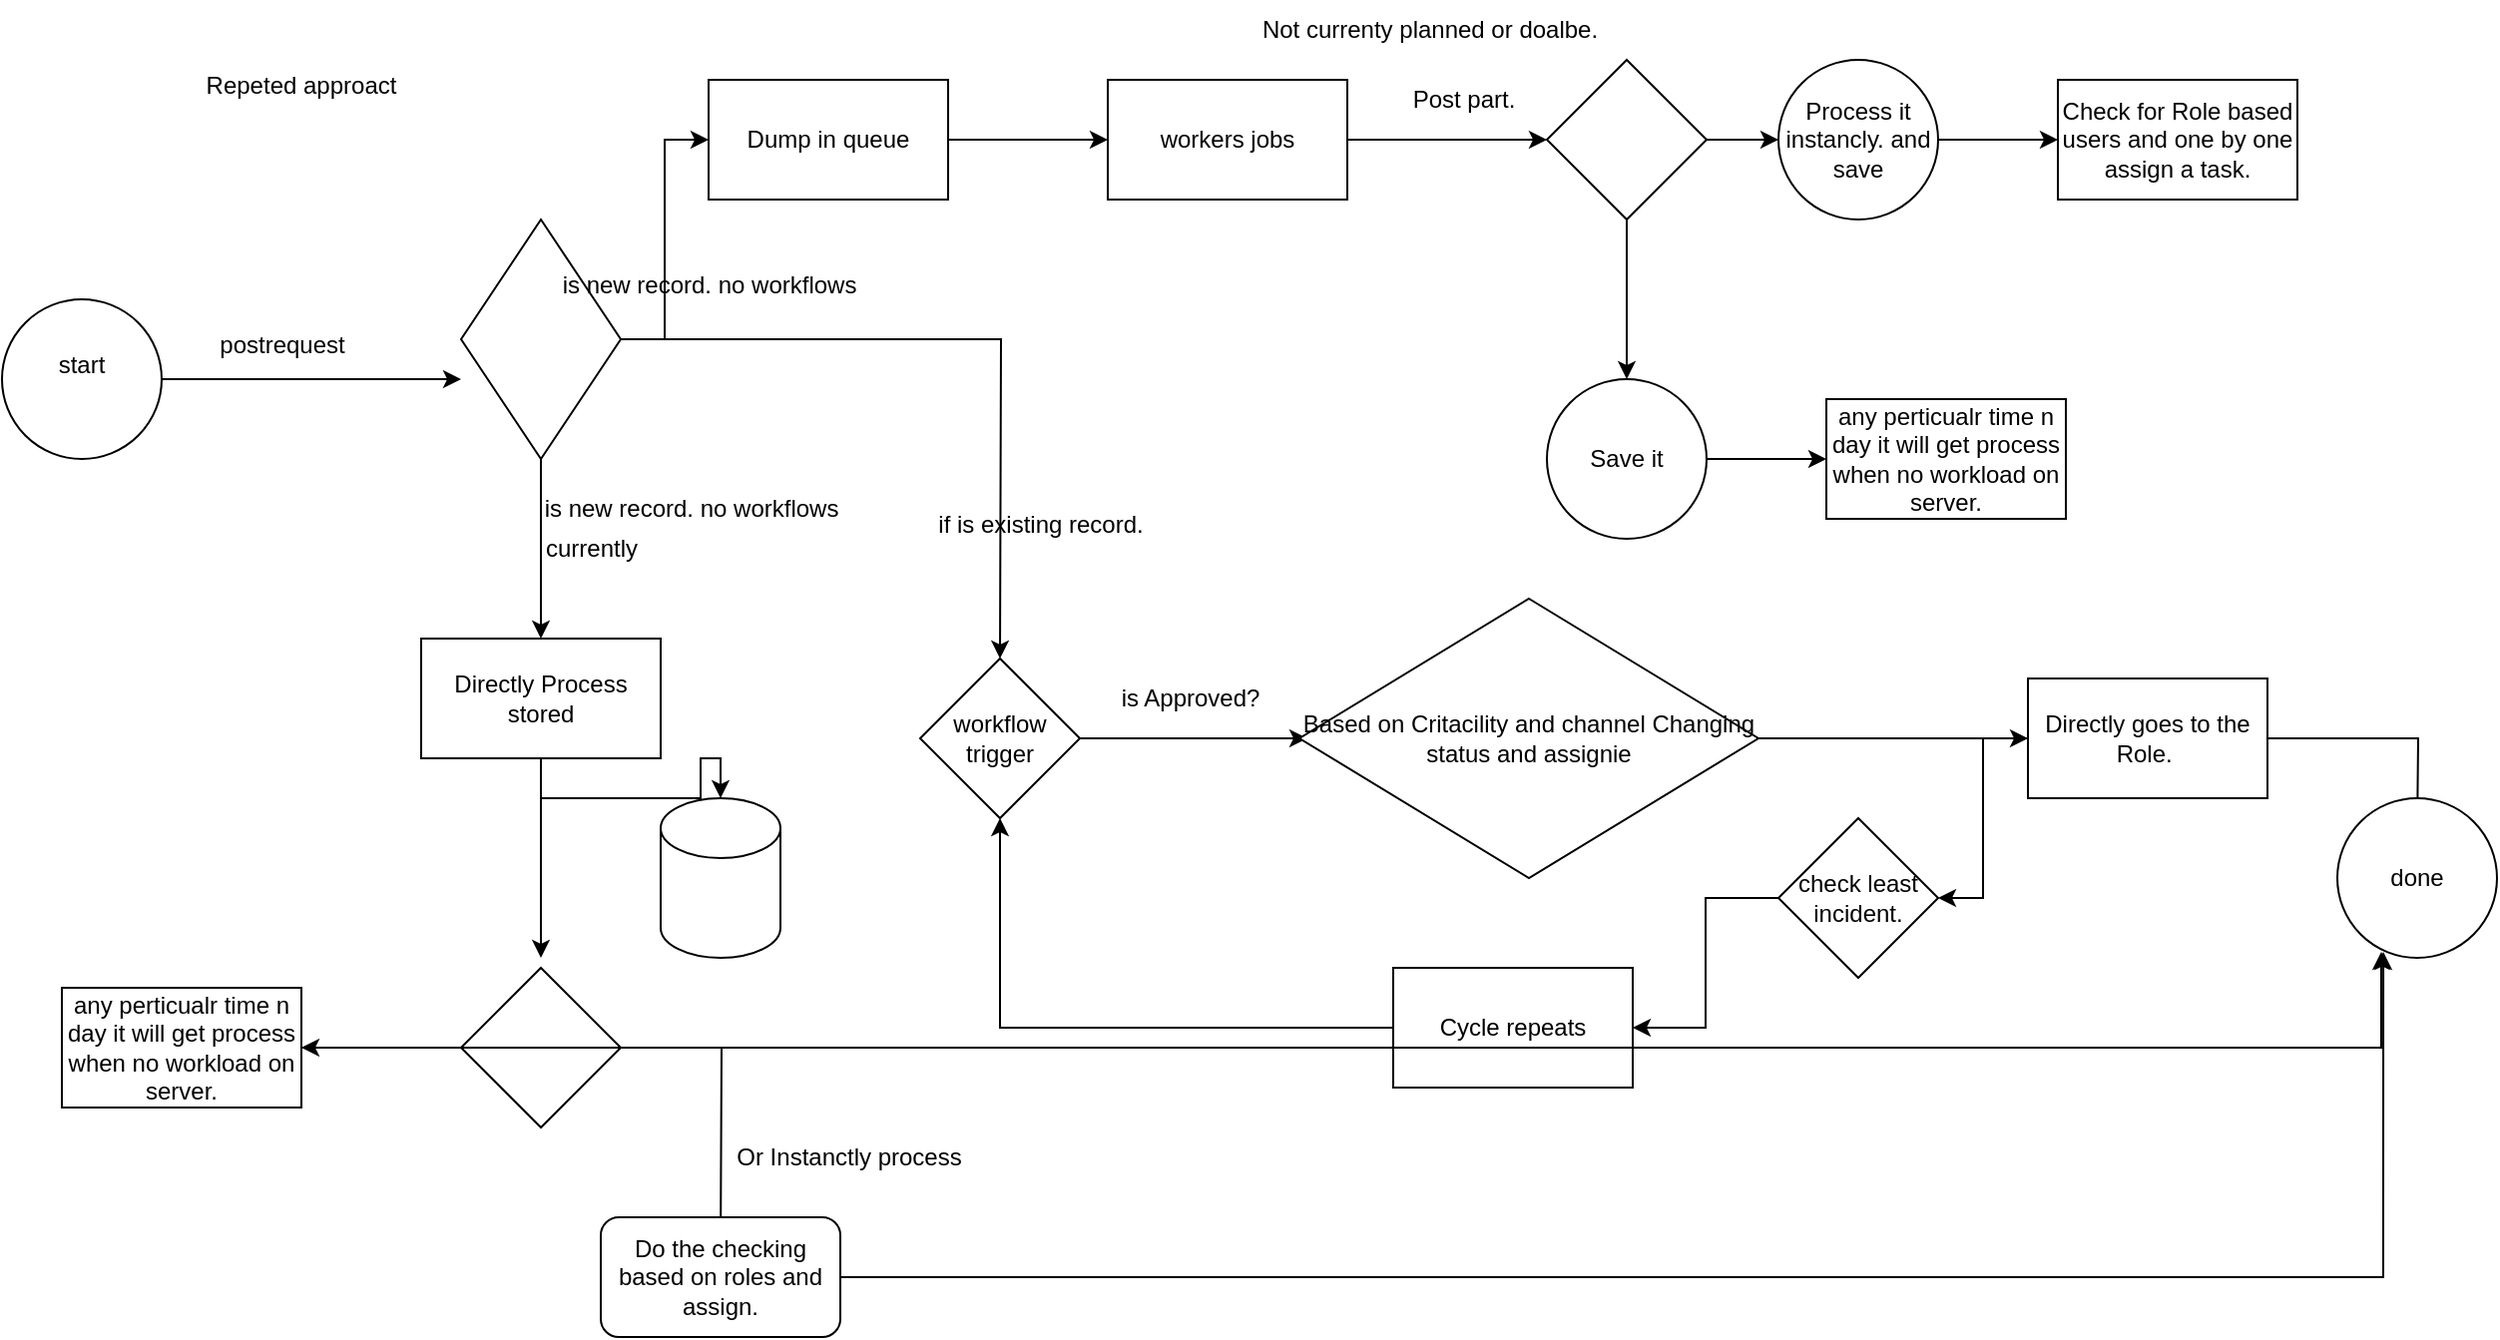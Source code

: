 <mxfile version="26.0.10">
  <diagram name="Page-1" id="vFfuCUW5P5EvszvV_i86">
    <mxGraphModel dx="1368" dy="754" grid="1" gridSize="10" guides="1" tooltips="1" connect="1" arrows="1" fold="1" page="1" pageScale="1" pageWidth="827" pageHeight="1169" math="0" shadow="0">
      <root>
        <mxCell id="0" />
        <mxCell id="1" parent="0" />
        <mxCell id="CiXJNb4X8lWH1m9buK-G-1" value="Repeted approact&lt;div&gt;&lt;br&gt;&lt;/div&gt;" style="text;html=1;align=center;verticalAlign=middle;whiteSpace=wrap;rounded=0;" vertex="1" parent="1">
          <mxGeometry x="70" y="80" width="280" height="20" as="geometry" />
        </mxCell>
        <mxCell id="CiXJNb4X8lWH1m9buK-G-3" style="edgeStyle=orthogonalEdgeStyle;rounded=0;orthogonalLoop=1;jettySize=auto;html=1;" edge="1" parent="1" source="CiXJNb4X8lWH1m9buK-G-2">
          <mxGeometry relative="1" as="geometry">
            <mxPoint x="290" y="230" as="targetPoint" />
          </mxGeometry>
        </mxCell>
        <mxCell id="CiXJNb4X8lWH1m9buK-G-2" value="start&lt;div&gt;&lt;br&gt;&lt;/div&gt;" style="ellipse;whiteSpace=wrap;html=1;aspect=fixed;" vertex="1" parent="1">
          <mxGeometry x="60" y="190" width="80" height="80" as="geometry" />
        </mxCell>
        <mxCell id="CiXJNb4X8lWH1m9buK-G-4" value="postrequest" style="text;html=1;align=center;verticalAlign=middle;resizable=0;points=[];autosize=1;strokeColor=none;fillColor=none;" vertex="1" parent="1">
          <mxGeometry x="155" y="198" width="90" height="30" as="geometry" />
        </mxCell>
        <mxCell id="CiXJNb4X8lWH1m9buK-G-10" value="" style="edgeStyle=orthogonalEdgeStyle;rounded=0;orthogonalLoop=1;jettySize=auto;html=1;" edge="1" parent="1" source="CiXJNb4X8lWH1m9buK-G-5" target="CiXJNb4X8lWH1m9buK-G-9">
          <mxGeometry relative="1" as="geometry" />
        </mxCell>
        <mxCell id="CiXJNb4X8lWH1m9buK-G-32" style="edgeStyle=orthogonalEdgeStyle;rounded=0;orthogonalLoop=1;jettySize=auto;html=1;entryX=0;entryY=0.5;entryDx=0;entryDy=0;" edge="1" parent="1" source="CiXJNb4X8lWH1m9buK-G-5" target="CiXJNb4X8lWH1m9buK-G-7">
          <mxGeometry relative="1" as="geometry" />
        </mxCell>
        <mxCell id="CiXJNb4X8lWH1m9buK-G-33" style="edgeStyle=orthogonalEdgeStyle;rounded=0;orthogonalLoop=1;jettySize=auto;html=1;" edge="1" parent="1" source="CiXJNb4X8lWH1m9buK-G-5">
          <mxGeometry relative="1" as="geometry">
            <mxPoint x="560" y="370" as="targetPoint" />
          </mxGeometry>
        </mxCell>
        <mxCell id="CiXJNb4X8lWH1m9buK-G-5" value="" style="rhombus;whiteSpace=wrap;html=1;" vertex="1" parent="1">
          <mxGeometry x="290" y="150" width="80" height="120" as="geometry" />
        </mxCell>
        <mxCell id="CiXJNb4X8lWH1m9buK-G-13" value="" style="edgeStyle=orthogonalEdgeStyle;rounded=0;orthogonalLoop=1;jettySize=auto;html=1;" edge="1" parent="1" source="CiXJNb4X8lWH1m9buK-G-7" target="CiXJNb4X8lWH1m9buK-G-12">
          <mxGeometry relative="1" as="geometry" />
        </mxCell>
        <mxCell id="CiXJNb4X8lWH1m9buK-G-7" value="Dump in queue" style="whiteSpace=wrap;html=1;" vertex="1" parent="1">
          <mxGeometry x="414" y="80" width="120" height="60" as="geometry" />
        </mxCell>
        <mxCell id="CiXJNb4X8lWH1m9buK-G-52" style="edgeStyle=orthogonalEdgeStyle;rounded=0;orthogonalLoop=1;jettySize=auto;html=1;" edge="1" parent="1" source="CiXJNb4X8lWH1m9buK-G-9">
          <mxGeometry relative="1" as="geometry">
            <mxPoint x="330" y="520" as="targetPoint" />
          </mxGeometry>
        </mxCell>
        <mxCell id="CiXJNb4X8lWH1m9buK-G-62" style="edgeStyle=orthogonalEdgeStyle;rounded=0;orthogonalLoop=1;jettySize=auto;html=1;" edge="1" parent="1" source="CiXJNb4X8lWH1m9buK-G-9" target="CiXJNb4X8lWH1m9buK-G-61">
          <mxGeometry relative="1" as="geometry" />
        </mxCell>
        <mxCell id="CiXJNb4X8lWH1m9buK-G-9" value="Directly Process&lt;div&gt;stored&lt;/div&gt;" style="whiteSpace=wrap;html=1;" vertex="1" parent="1">
          <mxGeometry x="270" y="360" width="120" height="60" as="geometry" />
        </mxCell>
        <mxCell id="CiXJNb4X8lWH1m9buK-G-11" value="currently" style="text;html=1;align=center;verticalAlign=middle;resizable=0;points=[];autosize=1;strokeColor=none;fillColor=none;" vertex="1" parent="1">
          <mxGeometry x="320" y="300" width="70" height="30" as="geometry" />
        </mxCell>
        <mxCell id="CiXJNb4X8lWH1m9buK-G-18" value="" style="edgeStyle=orthogonalEdgeStyle;rounded=0;orthogonalLoop=1;jettySize=auto;html=1;" edge="1" parent="1" source="CiXJNb4X8lWH1m9buK-G-12" target="CiXJNb4X8lWH1m9buK-G-17">
          <mxGeometry relative="1" as="geometry" />
        </mxCell>
        <mxCell id="CiXJNb4X8lWH1m9buK-G-12" value="workers jobs" style="whiteSpace=wrap;html=1;" vertex="1" parent="1">
          <mxGeometry x="614" y="80" width="120" height="60" as="geometry" />
        </mxCell>
        <mxCell id="CiXJNb4X8lWH1m9buK-G-27" value="" style="edgeStyle=orthogonalEdgeStyle;rounded=0;orthogonalLoop=1;jettySize=auto;html=1;" edge="1" parent="1" source="CiXJNb4X8lWH1m9buK-G-14" target="CiXJNb4X8lWH1m9buK-G-26">
          <mxGeometry relative="1" as="geometry" />
        </mxCell>
        <mxCell id="CiXJNb4X8lWH1m9buK-G-14" value="Process it instancly. and save" style="ellipse;whiteSpace=wrap;html=1;" vertex="1" parent="1">
          <mxGeometry x="950" y="70" width="80" height="80" as="geometry" />
        </mxCell>
        <mxCell id="CiXJNb4X8lWH1m9buK-G-19" style="edgeStyle=orthogonalEdgeStyle;rounded=0;orthogonalLoop=1;jettySize=auto;html=1;entryX=0;entryY=0.5;entryDx=0;entryDy=0;" edge="1" parent="1" source="CiXJNb4X8lWH1m9buK-G-17" target="CiXJNb4X8lWH1m9buK-G-14">
          <mxGeometry relative="1" as="geometry" />
        </mxCell>
        <mxCell id="CiXJNb4X8lWH1m9buK-G-21" value="" style="edgeStyle=orthogonalEdgeStyle;rounded=0;orthogonalLoop=1;jettySize=auto;html=1;" edge="1" parent="1" source="CiXJNb4X8lWH1m9buK-G-17" target="CiXJNb4X8lWH1m9buK-G-20">
          <mxGeometry relative="1" as="geometry" />
        </mxCell>
        <mxCell id="CiXJNb4X8lWH1m9buK-G-17" value="" style="rhombus;whiteSpace=wrap;html=1;" vertex="1" parent="1">
          <mxGeometry x="834" y="70" width="80" height="80" as="geometry" />
        </mxCell>
        <mxCell id="CiXJNb4X8lWH1m9buK-G-25" value="" style="edgeStyle=orthogonalEdgeStyle;rounded=0;orthogonalLoop=1;jettySize=auto;html=1;" edge="1" parent="1" source="CiXJNb4X8lWH1m9buK-G-20" target="CiXJNb4X8lWH1m9buK-G-24">
          <mxGeometry relative="1" as="geometry" />
        </mxCell>
        <mxCell id="CiXJNb4X8lWH1m9buK-G-20" value="Save it" style="ellipse;whiteSpace=wrap;html=1;" vertex="1" parent="1">
          <mxGeometry x="834" y="230" width="80" height="80" as="geometry" />
        </mxCell>
        <mxCell id="CiXJNb4X8lWH1m9buK-G-24" value="any perticualr time n day it will get process when no workload on server." style="whiteSpace=wrap;html=1;" vertex="1" parent="1">
          <mxGeometry x="974" y="240" width="120" height="60" as="geometry" />
        </mxCell>
        <mxCell id="CiXJNb4X8lWH1m9buK-G-26" value="Check for Role based users and one by one assign a task." style="whiteSpace=wrap;html=1;" vertex="1" parent="1">
          <mxGeometry x="1090" y="80" width="120" height="60" as="geometry" />
        </mxCell>
        <mxCell id="CiXJNb4X8lWH1m9buK-G-28" value="Post part." style="text;html=1;align=center;verticalAlign=middle;resizable=0;points=[];autosize=1;strokeColor=none;fillColor=none;" vertex="1" parent="1">
          <mxGeometry x="757" y="75" width="70" height="30" as="geometry" />
        </mxCell>
        <mxCell id="CiXJNb4X8lWH1m9buK-G-29" value="is new record. no workflows" style="text;html=1;align=center;verticalAlign=middle;resizable=0;points=[];autosize=1;strokeColor=none;fillColor=none;" vertex="1" parent="1">
          <mxGeometry x="320" y="280" width="170" height="30" as="geometry" />
        </mxCell>
        <mxCell id="CiXJNb4X8lWH1m9buK-G-30" value="is new record. no workflows" style="text;html=1;align=center;verticalAlign=middle;resizable=0;points=[];autosize=1;strokeColor=none;fillColor=none;" vertex="1" parent="1">
          <mxGeometry x="329" y="168" width="170" height="30" as="geometry" />
        </mxCell>
        <mxCell id="CiXJNb4X8lWH1m9buK-G-34" value="if is existing record." style="text;html=1;align=center;verticalAlign=middle;resizable=0;points=[];autosize=1;strokeColor=none;fillColor=none;" vertex="1" parent="1">
          <mxGeometry x="515" y="288" width="130" height="30" as="geometry" />
        </mxCell>
        <mxCell id="CiXJNb4X8lWH1m9buK-G-37" value="" style="edgeStyle=orthogonalEdgeStyle;rounded=0;orthogonalLoop=1;jettySize=auto;html=1;" edge="1" parent="1" source="CiXJNb4X8lWH1m9buK-G-35">
          <mxGeometry relative="1" as="geometry">
            <mxPoint x="714" y="410" as="targetPoint" />
          </mxGeometry>
        </mxCell>
        <mxCell id="CiXJNb4X8lWH1m9buK-G-35" value="workflow trigger" style="rhombus;whiteSpace=wrap;html=1;" vertex="1" parent="1">
          <mxGeometry x="520" y="370" width="80" height="80" as="geometry" />
        </mxCell>
        <mxCell id="CiXJNb4X8lWH1m9buK-G-38" value="is Approved?" style="text;html=1;align=center;verticalAlign=middle;resizable=0;points=[];autosize=1;strokeColor=none;fillColor=none;" vertex="1" parent="1">
          <mxGeometry x="610" y="375" width="90" height="30" as="geometry" />
        </mxCell>
        <mxCell id="CiXJNb4X8lWH1m9buK-G-41" value="" style="edgeStyle=orthogonalEdgeStyle;rounded=0;orthogonalLoop=1;jettySize=auto;html=1;" edge="1" parent="1" source="CiXJNb4X8lWH1m9buK-G-39" target="CiXJNb4X8lWH1m9buK-G-40">
          <mxGeometry relative="1" as="geometry" />
        </mxCell>
        <mxCell id="CiXJNb4X8lWH1m9buK-G-39" value="Based on Critacility and channel Changing status and assignie" style="rhombus;whiteSpace=wrap;html=1;" vertex="1" parent="1">
          <mxGeometry x="710" y="340" width="230" height="140" as="geometry" />
        </mxCell>
        <mxCell id="CiXJNb4X8lWH1m9buK-G-50" style="edgeStyle=orthogonalEdgeStyle;rounded=0;orthogonalLoop=1;jettySize=auto;html=1;" edge="1" parent="1" source="CiXJNb4X8lWH1m9buK-G-40">
          <mxGeometry relative="1" as="geometry">
            <mxPoint x="1270" y="460" as="targetPoint" />
          </mxGeometry>
        </mxCell>
        <mxCell id="CiXJNb4X8lWH1m9buK-G-64" style="edgeStyle=orthogonalEdgeStyle;rounded=0;orthogonalLoop=1;jettySize=auto;html=1;entryX=1;entryY=0.5;entryDx=0;entryDy=0;" edge="1" parent="1" source="CiXJNb4X8lWH1m9buK-G-40" target="CiXJNb4X8lWH1m9buK-G-63">
          <mxGeometry relative="1" as="geometry" />
        </mxCell>
        <mxCell id="CiXJNb4X8lWH1m9buK-G-40" value="Directly goes to the Role.&amp;nbsp;" style="whiteSpace=wrap;html=1;" vertex="1" parent="1">
          <mxGeometry x="1075" y="380" width="120" height="60" as="geometry" />
        </mxCell>
        <mxCell id="CiXJNb4X8lWH1m9buK-G-49" style="edgeStyle=orthogonalEdgeStyle;rounded=0;orthogonalLoop=1;jettySize=auto;html=1;" edge="1" parent="1" source="CiXJNb4X8lWH1m9buK-G-47" target="CiXJNb4X8lWH1m9buK-G-35">
          <mxGeometry relative="1" as="geometry" />
        </mxCell>
        <mxCell id="CiXJNb4X8lWH1m9buK-G-47" value="Cycle repeats" style="rounded=0;whiteSpace=wrap;html=1;" vertex="1" parent="1">
          <mxGeometry x="757" y="525" width="120" height="60" as="geometry" />
        </mxCell>
        <mxCell id="CiXJNb4X8lWH1m9buK-G-51" value="done" style="ellipse;whiteSpace=wrap;html=1;" vertex="1" parent="1">
          <mxGeometry x="1230" y="440" width="80" height="80" as="geometry" />
        </mxCell>
        <mxCell id="CiXJNb4X8lWH1m9buK-G-53" value="any perticualr time n day it will get process when no workload on server." style="whiteSpace=wrap;html=1;" vertex="1" parent="1">
          <mxGeometry x="90" y="535" width="120" height="60" as="geometry" />
        </mxCell>
        <mxCell id="CiXJNb4X8lWH1m9buK-G-55" style="edgeStyle=orthogonalEdgeStyle;rounded=0;orthogonalLoop=1;jettySize=auto;html=1;entryX=1;entryY=0.5;entryDx=0;entryDy=0;" edge="1" parent="1" source="CiXJNb4X8lWH1m9buK-G-54" target="CiXJNb4X8lWH1m9buK-G-53">
          <mxGeometry relative="1" as="geometry">
            <mxPoint x="250" y="565" as="targetPoint" />
          </mxGeometry>
        </mxCell>
        <mxCell id="CiXJNb4X8lWH1m9buK-G-56" style="edgeStyle=orthogonalEdgeStyle;rounded=0;orthogonalLoop=1;jettySize=auto;html=1;" edge="1" parent="1" source="CiXJNb4X8lWH1m9buK-G-54">
          <mxGeometry relative="1" as="geometry">
            <mxPoint x="420" y="670" as="targetPoint" />
          </mxGeometry>
        </mxCell>
        <mxCell id="CiXJNb4X8lWH1m9buK-G-54" value="" style="rhombus;whiteSpace=wrap;html=1;" vertex="1" parent="1">
          <mxGeometry x="290" y="525" width="80" height="80" as="geometry" />
        </mxCell>
        <mxCell id="CiXJNb4X8lWH1m9buK-G-57" value="Or Instanctly process" style="text;html=1;align=center;verticalAlign=middle;resizable=0;points=[];autosize=1;strokeColor=none;fillColor=none;" vertex="1" parent="1">
          <mxGeometry x="414" y="605" width="140" height="30" as="geometry" />
        </mxCell>
        <mxCell id="CiXJNb4X8lWH1m9buK-G-58" value="Do the checking based on roles and assign." style="rounded=1;whiteSpace=wrap;html=1;" vertex="1" parent="1">
          <mxGeometry x="360" y="650" width="120" height="60" as="geometry" />
        </mxCell>
        <mxCell id="CiXJNb4X8lWH1m9buK-G-59" style="edgeStyle=orthogonalEdgeStyle;rounded=0;orthogonalLoop=1;jettySize=auto;html=1;entryX=0.288;entryY=0.963;entryDx=0;entryDy=0;entryPerimeter=0;" edge="1" parent="1" source="CiXJNb4X8lWH1m9buK-G-58" target="CiXJNb4X8lWH1m9buK-G-51">
          <mxGeometry relative="1" as="geometry" />
        </mxCell>
        <mxCell id="CiXJNb4X8lWH1m9buK-G-60" style="edgeStyle=orthogonalEdgeStyle;rounded=0;orthogonalLoop=1;jettySize=auto;html=1;entryX=0.275;entryY=0.963;entryDx=0;entryDy=0;entryPerimeter=0;" edge="1" parent="1" source="CiXJNb4X8lWH1m9buK-G-53" target="CiXJNb4X8lWH1m9buK-G-51">
          <mxGeometry relative="1" as="geometry" />
        </mxCell>
        <mxCell id="CiXJNb4X8lWH1m9buK-G-61" value="" style="shape=cylinder3;whiteSpace=wrap;html=1;boundedLbl=1;backgroundOutline=1;size=15;" vertex="1" parent="1">
          <mxGeometry x="390" y="440" width="60" height="80" as="geometry" />
        </mxCell>
        <mxCell id="CiXJNb4X8lWH1m9buK-G-65" style="edgeStyle=orthogonalEdgeStyle;rounded=0;orthogonalLoop=1;jettySize=auto;html=1;" edge="1" parent="1" source="CiXJNb4X8lWH1m9buK-G-63" target="CiXJNb4X8lWH1m9buK-G-47">
          <mxGeometry relative="1" as="geometry" />
        </mxCell>
        <mxCell id="CiXJNb4X8lWH1m9buK-G-63" value="check least incident." style="rhombus;whiteSpace=wrap;html=1;" vertex="1" parent="1">
          <mxGeometry x="950" y="450" width="80" height="80" as="geometry" />
        </mxCell>
        <mxCell id="CiXJNb4X8lWH1m9buK-G-66" value="Not currenty planned or doalbe." style="text;html=1;align=center;verticalAlign=middle;resizable=0;points=[];autosize=1;strokeColor=none;fillColor=none;rotation=0;" vertex="1" parent="1">
          <mxGeometry x="680" y="40" width="190" height="30" as="geometry" />
        </mxCell>
      </root>
    </mxGraphModel>
  </diagram>
</mxfile>
